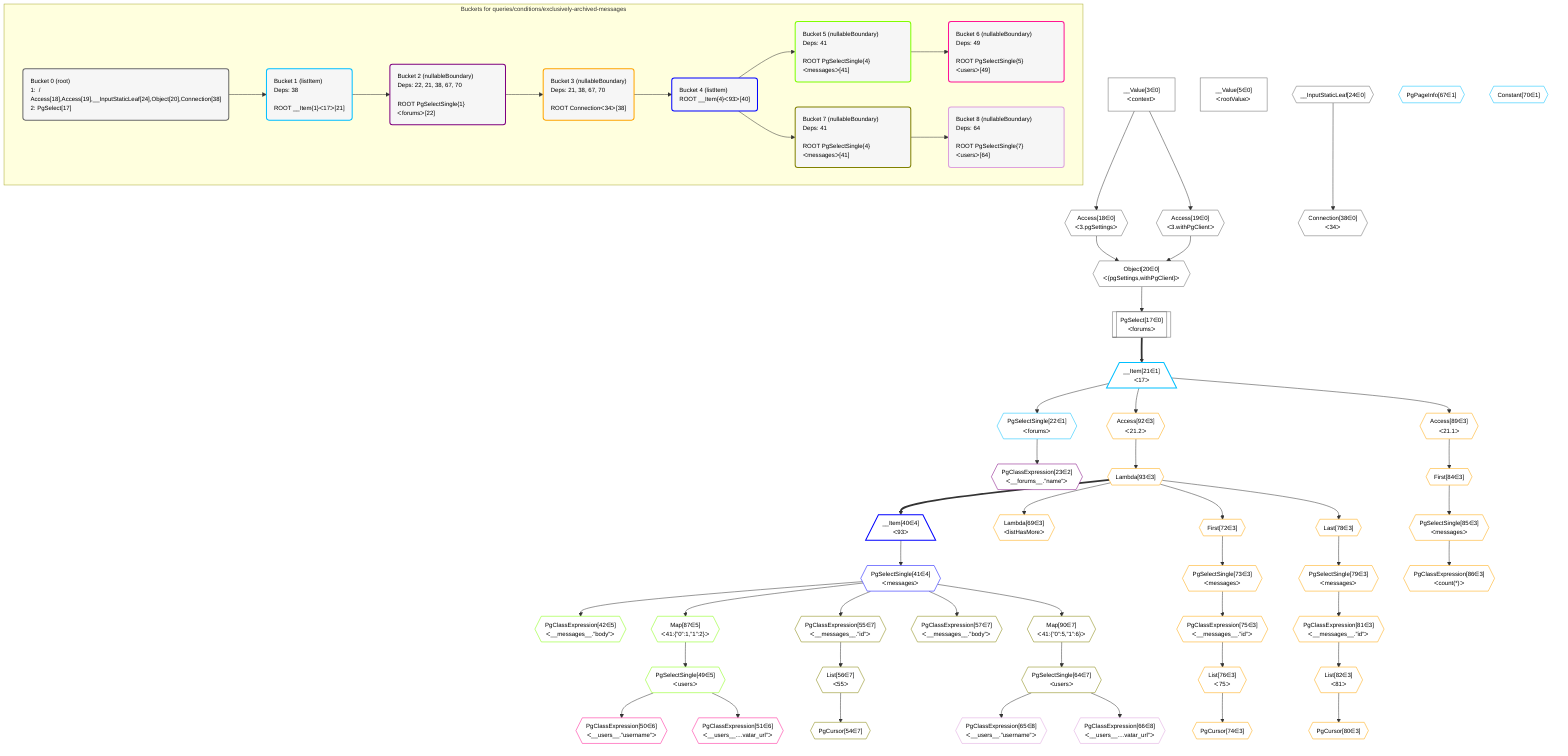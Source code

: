 %%{init: {'themeVariables': { 'fontSize': '12px'}}}%%
graph TD
    classDef path fill:#eee,stroke:#000,color:#000
    classDef plan fill:#fff,stroke-width:1px,color:#000
    classDef itemplan fill:#fff,stroke-width:2px,color:#000
    classDef unbatchedplan fill:#dff,stroke-width:1px,color:#000
    classDef sideeffectplan fill:#fcc,stroke-width:2px,color:#000
    classDef bucket fill:#f6f6f6,color:#000,stroke-width:2px,text-align:left


    %% define steps
    __Value3["__Value[3∈0]<br />ᐸcontextᐳ"]:::plan
    __Value5["__Value[5∈0]<br />ᐸrootValueᐳ"]:::plan
    Access18{{"Access[18∈0]<br />ᐸ3.pgSettingsᐳ"}}:::plan
    Access19{{"Access[19∈0]<br />ᐸ3.withPgClientᐳ"}}:::plan
    Object20{{"Object[20∈0]<br />ᐸ{pgSettings,withPgClient}ᐳ"}}:::plan
    PgSelect17[["PgSelect[17∈0]<br />ᐸforumsᐳ"]]:::plan
    __Item21[/"__Item[21∈1]<br />ᐸ17ᐳ"\]:::itemplan
    PgSelectSingle22{{"PgSelectSingle[22∈1]<br />ᐸforumsᐳ"}}:::plan
    PgClassExpression23{{"PgClassExpression[23∈2]<br />ᐸ__forums__.”name”ᐳ"}}:::plan
    __InputStaticLeaf24{{"__InputStaticLeaf[24∈0]"}}:::plan
    Connection38{{"Connection[38∈0]<br />ᐸ34ᐳ"}}:::plan
    Access92{{"Access[92∈3]<br />ᐸ21.2ᐳ"}}:::plan
    Lambda93{{"Lambda[93∈3]"}}:::plan
    __Item40[/"__Item[40∈4]<br />ᐸ93ᐳ"\]:::itemplan
    PgSelectSingle41{{"PgSelectSingle[41∈4]<br />ᐸmessagesᐳ"}}:::plan
    PgClassExpression42{{"PgClassExpression[42∈5]<br />ᐸ__messages__.”body”ᐳ"}}:::plan
    Map87{{"Map[87∈5]<br />ᐸ41:{”0”:1,”1”:2}ᐳ"}}:::plan
    PgSelectSingle49{{"PgSelectSingle[49∈5]<br />ᐸusersᐳ"}}:::plan
    PgClassExpression50{{"PgClassExpression[50∈6]<br />ᐸ__users__.”username”ᐳ"}}:::plan
    PgClassExpression51{{"PgClassExpression[51∈6]<br />ᐸ__users__....vatar_url”ᐳ"}}:::plan
    PgClassExpression55{{"PgClassExpression[55∈7]<br />ᐸ__messages__.”id”ᐳ"}}:::plan
    List56{{"List[56∈7]<br />ᐸ55ᐳ"}}:::plan
    PgCursor54{{"PgCursor[54∈7]"}}:::plan
    PgClassExpression57{{"PgClassExpression[57∈7]<br />ᐸ__messages__.”body”ᐳ"}}:::plan
    Map90{{"Map[90∈7]<br />ᐸ41:{”0”:5,”1”:6}ᐳ"}}:::plan
    PgSelectSingle64{{"PgSelectSingle[64∈7]<br />ᐸusersᐳ"}}:::plan
    PgClassExpression65{{"PgClassExpression[65∈8]<br />ᐸ__users__.”username”ᐳ"}}:::plan
    PgClassExpression66{{"PgClassExpression[66∈8]<br />ᐸ__users__....vatar_url”ᐳ"}}:::plan
    PgPageInfo67{{"PgPageInfo[67∈1]"}}:::plan
    Lambda69{{"Lambda[69∈3]<br />ᐸlistHasMoreᐳ"}}:::plan
    Constant70{{"Constant[70∈1]"}}:::plan
    First72{{"First[72∈3]"}}:::plan
    PgSelectSingle73{{"PgSelectSingle[73∈3]<br />ᐸmessagesᐳ"}}:::plan
    PgClassExpression75{{"PgClassExpression[75∈3]<br />ᐸ__messages__.”id”ᐳ"}}:::plan
    List76{{"List[76∈3]<br />ᐸ75ᐳ"}}:::plan
    PgCursor74{{"PgCursor[74∈3]"}}:::plan
    Last78{{"Last[78∈3]"}}:::plan
    PgSelectSingle79{{"PgSelectSingle[79∈3]<br />ᐸmessagesᐳ"}}:::plan
    PgClassExpression81{{"PgClassExpression[81∈3]<br />ᐸ__messages__.”id”ᐳ"}}:::plan
    List82{{"List[82∈3]<br />ᐸ81ᐳ"}}:::plan
    PgCursor80{{"PgCursor[80∈3]"}}:::plan
    Access89{{"Access[89∈3]<br />ᐸ21.1ᐳ"}}:::plan
    First84{{"First[84∈3]"}}:::plan
    PgSelectSingle85{{"PgSelectSingle[85∈3]<br />ᐸmessagesᐳ"}}:::plan
    PgClassExpression86{{"PgClassExpression[86∈3]<br />ᐸcount(*)ᐳ"}}:::plan

    %% plan dependencies
    __Value3 --> Access18
    __Value3 --> Access19
    Access18 & Access19 --> Object20
    Object20 --> PgSelect17
    PgSelect17 ==> __Item21
    __Item21 --> PgSelectSingle22
    PgSelectSingle22 --> PgClassExpression23
    __InputStaticLeaf24 --> Connection38
    __Item21 --> Access92
    Access92 --> Lambda93
    Lambda93 ==> __Item40
    __Item40 --> PgSelectSingle41
    PgSelectSingle41 --> PgClassExpression42
    PgSelectSingle41 --> Map87
    Map87 --> PgSelectSingle49
    PgSelectSingle49 --> PgClassExpression50
    PgSelectSingle49 --> PgClassExpression51
    PgSelectSingle41 --> PgClassExpression55
    PgClassExpression55 --> List56
    List56 --> PgCursor54
    PgSelectSingle41 --> PgClassExpression57
    PgSelectSingle41 --> Map90
    Map90 --> PgSelectSingle64
    PgSelectSingle64 --> PgClassExpression65
    PgSelectSingle64 --> PgClassExpression66
    Lambda93 --> Lambda69
    Lambda93 --> First72
    First72 --> PgSelectSingle73
    PgSelectSingle73 --> PgClassExpression75
    PgClassExpression75 --> List76
    List76 --> PgCursor74
    Lambda93 --> Last78
    Last78 --> PgSelectSingle79
    PgSelectSingle79 --> PgClassExpression81
    PgClassExpression81 --> List82
    List82 --> PgCursor80
    __Item21 --> Access89
    Access89 --> First84
    First84 --> PgSelectSingle85
    PgSelectSingle85 --> PgClassExpression86

    subgraph "Buckets for queries/conditions/exclusively-archived-messages"
    Bucket0("Bucket 0 (root)<br />1:  / Access[18],Access[19],__InputStaticLeaf[24],Object[20],Connection[38]<br />2: PgSelect[17]"):::bucket
    classDef bucket0 stroke:#696969
    class Bucket0,__Value3,__Value5,PgSelect17,Access18,Access19,Object20,__InputStaticLeaf24,Connection38 bucket0
    Bucket1("Bucket 1 (listItem)<br />Deps: 38<br /><br />ROOT __Item{1}ᐸ17ᐳ[21]"):::bucket
    classDef bucket1 stroke:#00bfff
    class Bucket1,__Item21,PgSelectSingle22,PgPageInfo67,Constant70 bucket1
    Bucket2("Bucket 2 (nullableBoundary)<br />Deps: 22, 21, 38, 67, 70<br /><br />ROOT PgSelectSingle{1}ᐸforumsᐳ[22]"):::bucket
    classDef bucket2 stroke:#7f007f
    class Bucket2,PgClassExpression23 bucket2
    Bucket3("Bucket 3 (nullableBoundary)<br />Deps: 21, 38, 67, 70<br /><br />ROOT Connectionᐸ34ᐳ[38]"):::bucket
    classDef bucket3 stroke:#ffa500
    class Bucket3,Lambda69,First72,PgSelectSingle73,PgCursor74,PgClassExpression75,List76,Last78,PgSelectSingle79,PgCursor80,PgClassExpression81,List82,First84,PgSelectSingle85,PgClassExpression86,Access89,Access92,Lambda93 bucket3
    Bucket4("Bucket 4 (listItem)<br />ROOT __Item{4}ᐸ93ᐳ[40]"):::bucket
    classDef bucket4 stroke:#0000ff
    class Bucket4,__Item40,PgSelectSingle41 bucket4
    Bucket5("Bucket 5 (nullableBoundary)<br />Deps: 41<br /><br />ROOT PgSelectSingle{4}ᐸmessagesᐳ[41]"):::bucket
    classDef bucket5 stroke:#7fff00
    class Bucket5,PgClassExpression42,PgSelectSingle49,Map87 bucket5
    Bucket6("Bucket 6 (nullableBoundary)<br />Deps: 49<br /><br />ROOT PgSelectSingle{5}ᐸusersᐳ[49]"):::bucket
    classDef bucket6 stroke:#ff1493
    class Bucket6,PgClassExpression50,PgClassExpression51 bucket6
    Bucket7("Bucket 7 (nullableBoundary)<br />Deps: 41<br /><br />ROOT PgSelectSingle{4}ᐸmessagesᐳ[41]"):::bucket
    classDef bucket7 stroke:#808000
    class Bucket7,PgCursor54,PgClassExpression55,List56,PgClassExpression57,PgSelectSingle64,Map90 bucket7
    Bucket8("Bucket 8 (nullableBoundary)<br />Deps: 64<br /><br />ROOT PgSelectSingle{7}ᐸusersᐳ[64]"):::bucket
    classDef bucket8 stroke:#dda0dd
    class Bucket8,PgClassExpression65,PgClassExpression66 bucket8
    Bucket0 --> Bucket1
    Bucket1 --> Bucket2
    Bucket2 --> Bucket3
    Bucket3 --> Bucket4
    Bucket4 --> Bucket5 & Bucket7
    Bucket5 --> Bucket6
    Bucket7 --> Bucket8
    end